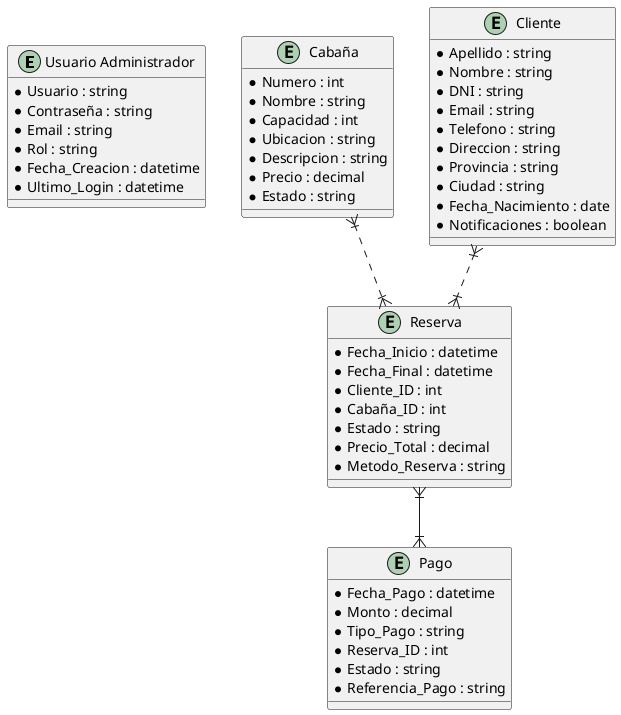 @startuml
entity "Usuario Administrador" as Admin {
  *Usuario : string
  *Contraseña : string
  *Email : string
  *Rol : string
  *Fecha_Creacion : datetime
  *Ultimo_Login : datetime
}

entity "Cabaña" as Cabin {
  *Numero : int
  *Nombre : string
  *Capacidad : int
  *Ubicacion : string
  *Descripcion : string
  *Precio : decimal
  *Estado : string
}

entity "Cliente" as Client {
  *Apellido : string
  *Nombre : string
  *DNI : string
  *Email : string
  *Telefono : string
  *Direccion : string
  *Provincia : string
  *Ciudad : string
  *Fecha_Nacimiento : date
  *Notificaciones : boolean
}

entity "Pago" as Payment {
  *Fecha_Pago : datetime
  *Monto : decimal
  *Tipo_Pago : string
  *Reserva_ID : int
  *Estado : string
  *Referencia_Pago : string
}

entity "Reserva" as Reservation {
  *Fecha_Inicio : datetime
  *Fecha_Final : datetime
  *Cliente_ID : int
  *Cabaña_ID : int
  *Estado : string
  *Precio_Total : decimal
  *Metodo_Reserva : string
}

Client }|..|{ Reservation
Cabin }|..|{ Reservation
Reservation }|--|{ Payment
@enduml

